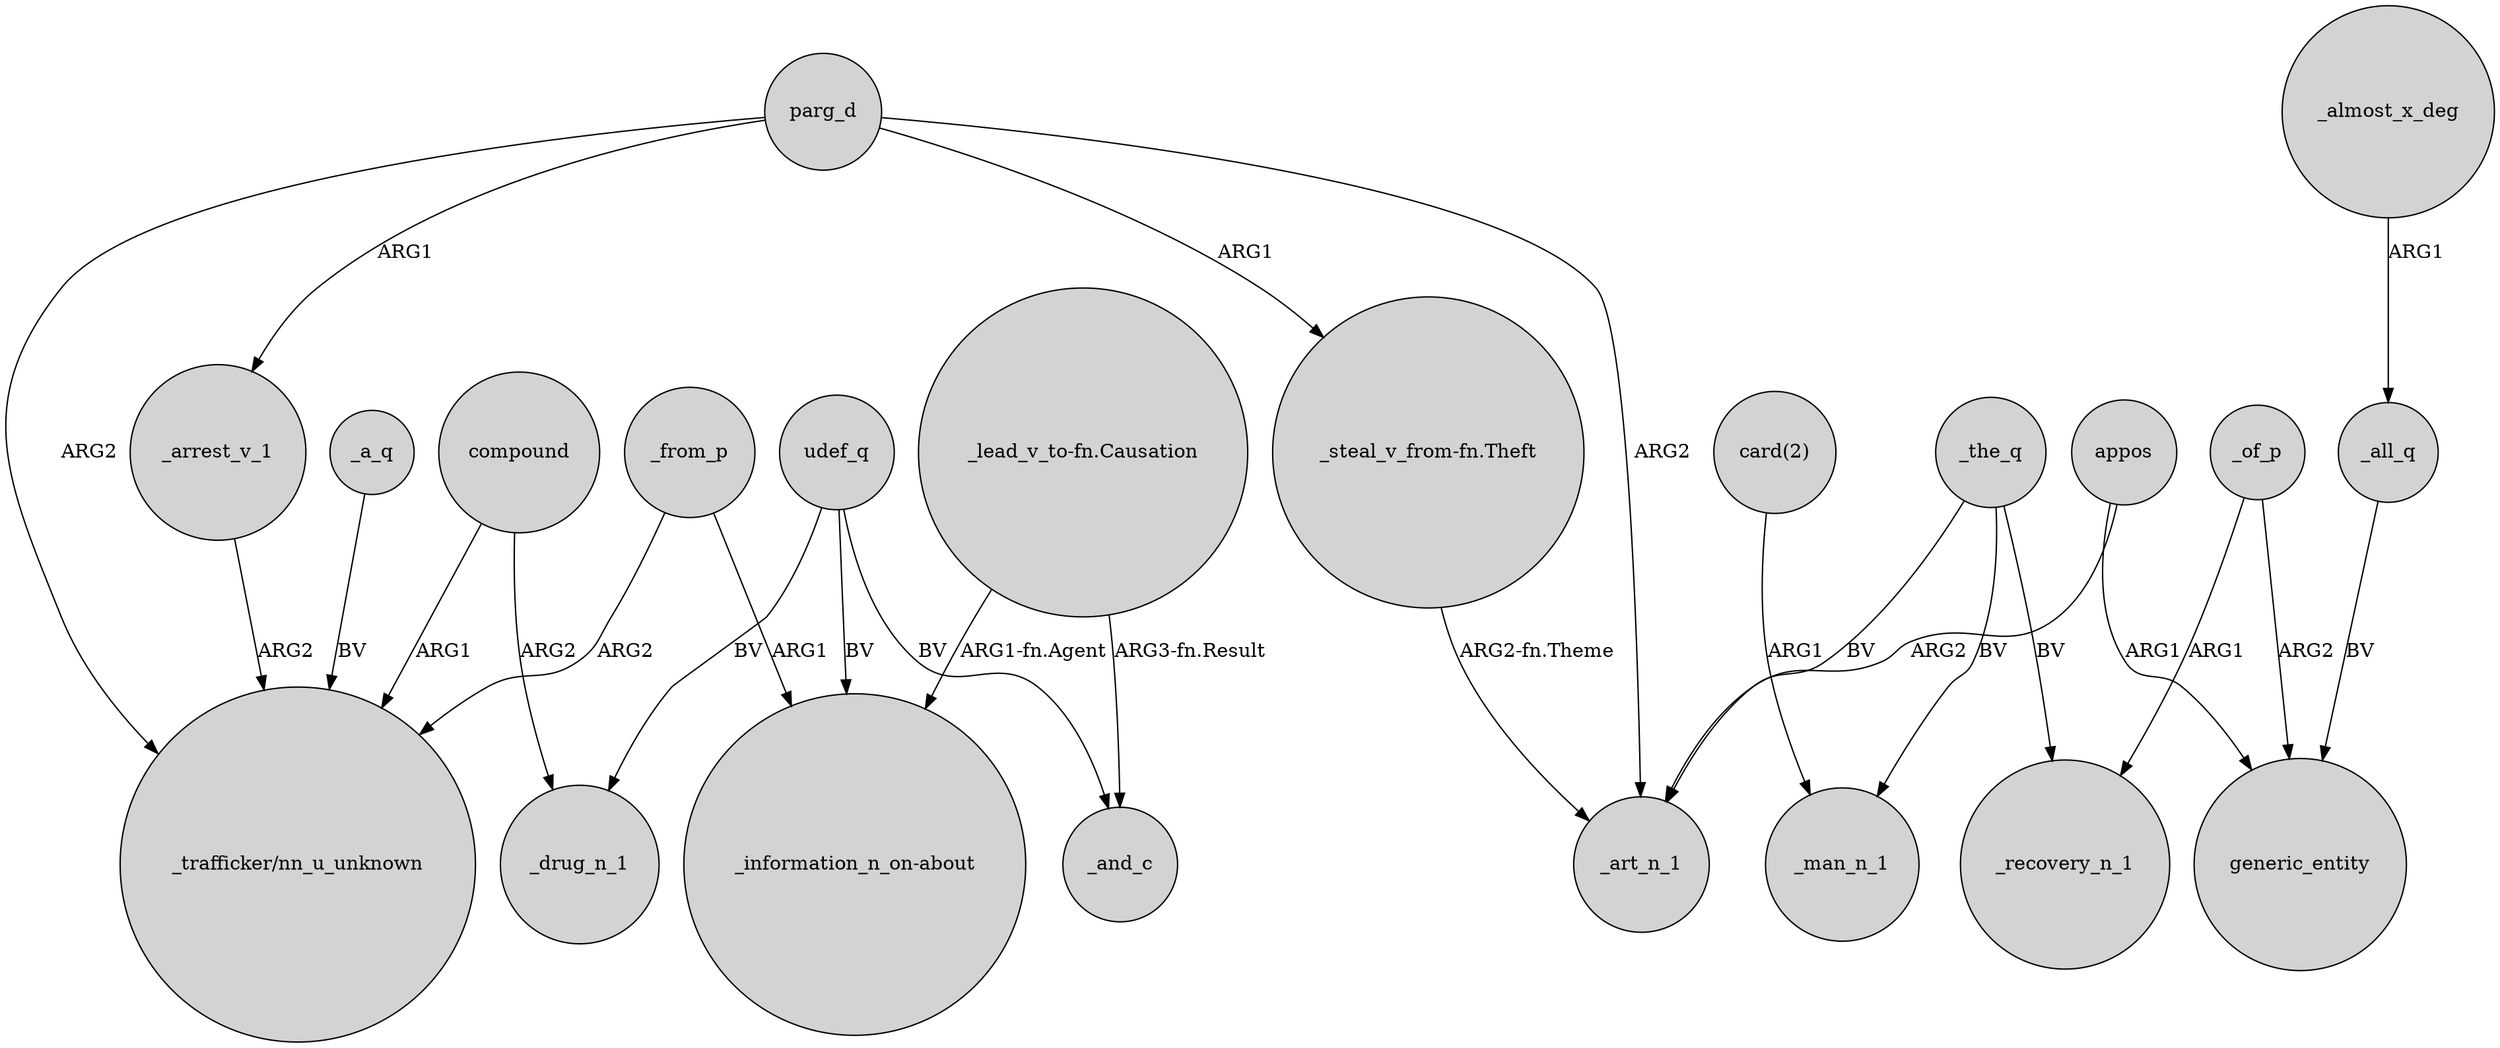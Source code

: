 digraph {
	node [shape=circle style=filled]
	_the_q -> _art_n_1 [label=BV]
	compound -> "_trafficker/nn_u_unknown" [label=ARG1]
	_of_p -> generic_entity [label=ARG2]
	_of_p -> _recovery_n_1 [label=ARG1]
	parg_d -> _art_n_1 [label=ARG2]
	_from_p -> "_trafficker/nn_u_unknown" [label=ARG2]
	_almost_x_deg -> _all_q [label=ARG1]
	"_lead_v_to-fn.Causation" -> _and_c [label="ARG3-fn.Result"]
	_the_q -> _man_n_1 [label=BV]
	parg_d -> _arrest_v_1 [label=ARG1]
	_a_q -> "_trafficker/nn_u_unknown" [label=BV]
	_from_p -> "_information_n_on-about" [label=ARG1]
	udef_q -> _drug_n_1 [label=BV]
	_arrest_v_1 -> "_trafficker/nn_u_unknown" [label=ARG2]
	udef_q -> "_information_n_on-about" [label=BV]
	parg_d -> "_trafficker/nn_u_unknown" [label=ARG2]
	parg_d -> "_steal_v_from-fn.Theft" [label=ARG1]
	appos -> generic_entity [label=ARG1]
	_all_q -> generic_entity [label=BV]
	appos -> _art_n_1 [label=ARG2]
	_the_q -> _recovery_n_1 [label=BV]
	compound -> _drug_n_1 [label=ARG2]
	"card(2)" -> _man_n_1 [label=ARG1]
	"_steal_v_from-fn.Theft" -> _art_n_1 [label="ARG2-fn.Theme"]
	"_lead_v_to-fn.Causation" -> "_information_n_on-about" [label="ARG1-fn.Agent"]
	udef_q -> _and_c [label=BV]
}
